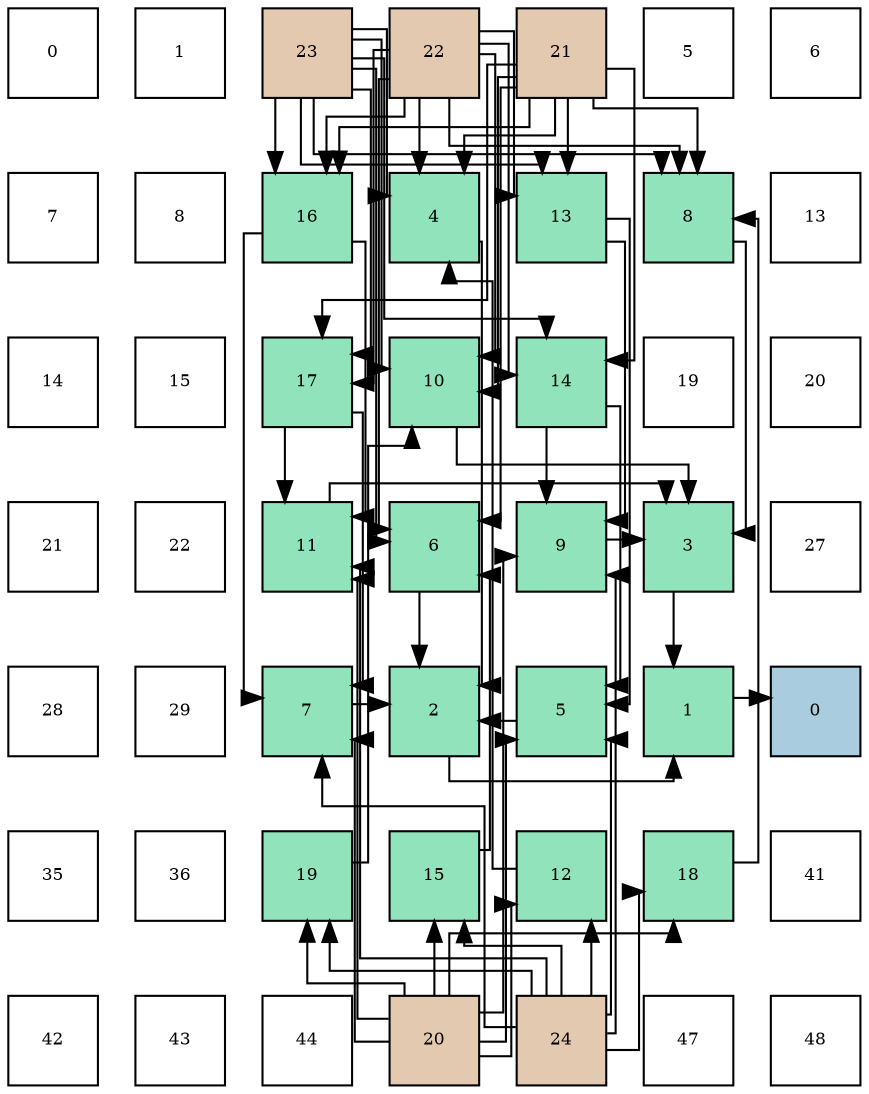 digraph layout{
 rankdir=TB;
 splines=ortho;
 node [style=filled shape=square fixedsize=true width=0.6];
0[label="0", fontsize=8, fillcolor="#ffffff"];
1[label="1", fontsize=8, fillcolor="#ffffff"];
2[label="23", fontsize=8, fillcolor="#e3c9af"];
3[label="22", fontsize=8, fillcolor="#e3c9af"];
4[label="21", fontsize=8, fillcolor="#e3c9af"];
5[label="5", fontsize=8, fillcolor="#ffffff"];
6[label="6", fontsize=8, fillcolor="#ffffff"];
7[label="7", fontsize=8, fillcolor="#ffffff"];
8[label="8", fontsize=8, fillcolor="#ffffff"];
9[label="16", fontsize=8, fillcolor="#91e3bb"];
10[label="4", fontsize=8, fillcolor="#91e3bb"];
11[label="13", fontsize=8, fillcolor="#91e3bb"];
12[label="8", fontsize=8, fillcolor="#91e3bb"];
13[label="13", fontsize=8, fillcolor="#ffffff"];
14[label="14", fontsize=8, fillcolor="#ffffff"];
15[label="15", fontsize=8, fillcolor="#ffffff"];
16[label="17", fontsize=8, fillcolor="#91e3bb"];
17[label="10", fontsize=8, fillcolor="#91e3bb"];
18[label="14", fontsize=8, fillcolor="#91e3bb"];
19[label="19", fontsize=8, fillcolor="#ffffff"];
20[label="20", fontsize=8, fillcolor="#ffffff"];
21[label="21", fontsize=8, fillcolor="#ffffff"];
22[label="22", fontsize=8, fillcolor="#ffffff"];
23[label="11", fontsize=8, fillcolor="#91e3bb"];
24[label="6", fontsize=8, fillcolor="#91e3bb"];
25[label="9", fontsize=8, fillcolor="#91e3bb"];
26[label="3", fontsize=8, fillcolor="#91e3bb"];
27[label="27", fontsize=8, fillcolor="#ffffff"];
28[label="28", fontsize=8, fillcolor="#ffffff"];
29[label="29", fontsize=8, fillcolor="#ffffff"];
30[label="7", fontsize=8, fillcolor="#91e3bb"];
31[label="2", fontsize=8, fillcolor="#91e3bb"];
32[label="5", fontsize=8, fillcolor="#91e3bb"];
33[label="1", fontsize=8, fillcolor="#91e3bb"];
34[label="0", fontsize=8, fillcolor="#a9ccde"];
35[label="35", fontsize=8, fillcolor="#ffffff"];
36[label="36", fontsize=8, fillcolor="#ffffff"];
37[label="19", fontsize=8, fillcolor="#91e3bb"];
38[label="15", fontsize=8, fillcolor="#91e3bb"];
39[label="12", fontsize=8, fillcolor="#91e3bb"];
40[label="18", fontsize=8, fillcolor="#91e3bb"];
41[label="41", fontsize=8, fillcolor="#ffffff"];
42[label="42", fontsize=8, fillcolor="#ffffff"];
43[label="43", fontsize=8, fillcolor="#ffffff"];
44[label="44", fontsize=8, fillcolor="#ffffff"];
45[label="20", fontsize=8, fillcolor="#e3c9af"];
46[label="24", fontsize=8, fillcolor="#e3c9af"];
47[label="47", fontsize=8, fillcolor="#ffffff"];
48[label="48", fontsize=8, fillcolor="#ffffff"];
edge [constraint=false, style=vis];33 -> 34;
31 -> 33;
26 -> 33;
10 -> 31;
32 -> 31;
24 -> 31;
30 -> 31;
12 -> 26;
25 -> 26;
17 -> 26;
23 -> 26;
39 -> 10;
4 -> 10;
3 -> 10;
2 -> 10;
11 -> 32;
18 -> 32;
45 -> 32;
46 -> 32;
38 -> 24;
4 -> 24;
3 -> 24;
2 -> 24;
9 -> 30;
16 -> 30;
45 -> 30;
46 -> 30;
40 -> 12;
4 -> 12;
3 -> 12;
2 -> 12;
11 -> 25;
18 -> 25;
45 -> 25;
46 -> 25;
37 -> 17;
4 -> 17;
3 -> 17;
2 -> 17;
9 -> 23;
16 -> 23;
45 -> 23;
46 -> 23;
45 -> 39;
46 -> 39;
4 -> 11;
3 -> 11;
2 -> 11;
4 -> 18;
3 -> 18;
2 -> 18;
45 -> 38;
46 -> 38;
4 -> 9;
3 -> 9;
2 -> 9;
4 -> 16;
3 -> 16;
2 -> 16;
45 -> 40;
46 -> 40;
45 -> 37;
46 -> 37;
edge [constraint=true, style=invis];
0 -> 7 -> 14 -> 21 -> 28 -> 35 -> 42;
1 -> 8 -> 15 -> 22 -> 29 -> 36 -> 43;
2 -> 9 -> 16 -> 23 -> 30 -> 37 -> 44;
3 -> 10 -> 17 -> 24 -> 31 -> 38 -> 45;
4 -> 11 -> 18 -> 25 -> 32 -> 39 -> 46;
5 -> 12 -> 19 -> 26 -> 33 -> 40 -> 47;
6 -> 13 -> 20 -> 27 -> 34 -> 41 -> 48;
rank = same {0 -> 1 -> 2 -> 3 -> 4 -> 5 -> 6};
rank = same {7 -> 8 -> 9 -> 10 -> 11 -> 12 -> 13};
rank = same {14 -> 15 -> 16 -> 17 -> 18 -> 19 -> 20};
rank = same {21 -> 22 -> 23 -> 24 -> 25 -> 26 -> 27};
rank = same {28 -> 29 -> 30 -> 31 -> 32 -> 33 -> 34};
rank = same {35 -> 36 -> 37 -> 38 -> 39 -> 40 -> 41};
rank = same {42 -> 43 -> 44 -> 45 -> 46 -> 47 -> 48};
}